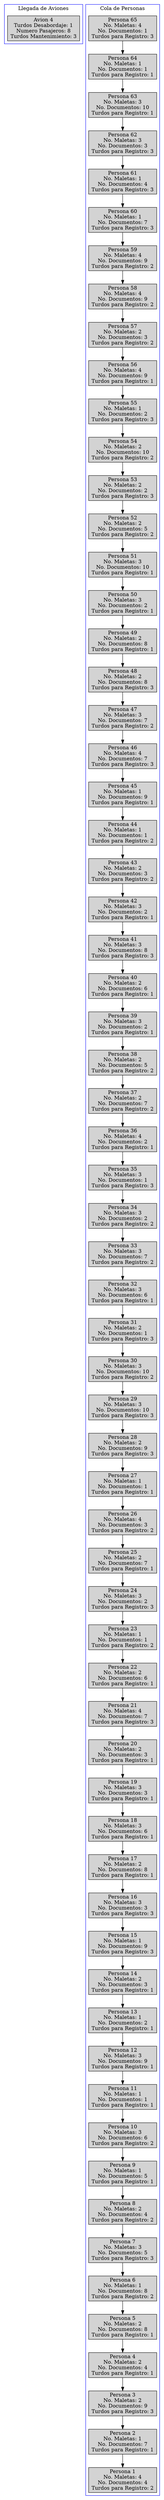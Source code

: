 digraph G {
subgraph cluster_ColaAvionesLlegan {
node [shape=box, style=filled];
label = "Llegada de Aviones";
color = blue;
"Avion 4
Turdos Desabordaje: 1
Numero Pasajeros: 8
Turdos Mantenimiento: 3"
}

subgraph cluster_ColaPersonas1{
node [shape=box, style=filled];
label = "Cola de Personas";
color = blue;
"Persona 65
No. Maletas: 4
No. Documentos: 1
Turdos para Registro: 3" -> "Persona 64
No. Maletas: 1
No. Documentos: 1
Turdos para Registro: 1""Persona 64
No. Maletas: 1
No. Documentos: 1
Turdos para Registro: 1" -> "Persona 63
No. Maletas: 3
No. Documentos: 10
Turdos para Registro: 1""Persona 63
No. Maletas: 3
No. Documentos: 10
Turdos para Registro: 1" -> "Persona 62
No. Maletas: 3
No. Documentos: 3
Turdos para Registro: 3""Persona 62
No. Maletas: 3
No. Documentos: 3
Turdos para Registro: 3" -> "Persona 61
No. Maletas: 1
No. Documentos: 4
Turdos para Registro: 3""Persona 61
No. Maletas: 1
No. Documentos: 4
Turdos para Registro: 3" -> "Persona 60
No. Maletas: 1
No. Documentos: 7
Turdos para Registro: 3""Persona 60
No. Maletas: 1
No. Documentos: 7
Turdos para Registro: 3" -> "Persona 59
No. Maletas: 4
No. Documentos: 9
Turdos para Registro: 2""Persona 59
No. Maletas: 4
No. Documentos: 9
Turdos para Registro: 2" -> "Persona 58
No. Maletas: 4
No. Documentos: 9
Turdos para Registro: 2""Persona 58
No. Maletas: 4
No. Documentos: 9
Turdos para Registro: 2" -> "Persona 57
No. Maletas: 2
No. Documentos: 3
Turdos para Registro: 2""Persona 57
No. Maletas: 2
No. Documentos: 3
Turdos para Registro: 2" -> "Persona 56
No. Maletas: 4
No. Documentos: 9
Turdos para Registro: 1""Persona 56
No. Maletas: 4
No. Documentos: 9
Turdos para Registro: 1" -> "Persona 55
No. Maletas: 1
No. Documentos: 2
Turdos para Registro: 3""Persona 55
No. Maletas: 1
No. Documentos: 2
Turdos para Registro: 3" -> "Persona 54
No. Maletas: 2
No. Documentos: 10
Turdos para Registro: 2""Persona 54
No. Maletas: 2
No. Documentos: 10
Turdos para Registro: 2" -> "Persona 53
No. Maletas: 2
No. Documentos: 2
Turdos para Registro: 3""Persona 53
No. Maletas: 2
No. Documentos: 2
Turdos para Registro: 3" -> "Persona 52
No. Maletas: 2
No. Documentos: 5
Turdos para Registro: 2""Persona 52
No. Maletas: 2
No. Documentos: 5
Turdos para Registro: 2" -> "Persona 51
No. Maletas: 3
No. Documentos: 10
Turdos para Registro: 1""Persona 51
No. Maletas: 3
No. Documentos: 10
Turdos para Registro: 1" -> "Persona 50
No. Maletas: 3
No. Documentos: 2
Turdos para Registro: 1""Persona 50
No. Maletas: 3
No. Documentos: 2
Turdos para Registro: 1" -> "Persona 49
No. Maletas: 2
No. Documentos: 8
Turdos para Registro: 1""Persona 49
No. Maletas: 2
No. Documentos: 8
Turdos para Registro: 1" -> "Persona 48
No. Maletas: 2
No. Documentos: 8
Turdos para Registro: 3""Persona 48
No. Maletas: 2
No. Documentos: 8
Turdos para Registro: 3" -> "Persona 47
No. Maletas: 3
No. Documentos: 7
Turdos para Registro: 2""Persona 47
No. Maletas: 3
No. Documentos: 7
Turdos para Registro: 2" -> "Persona 46
No. Maletas: 4
No. Documentos: 7
Turdos para Registro: 3""Persona 46
No. Maletas: 4
No. Documentos: 7
Turdos para Registro: 3" -> "Persona 45
No. Maletas: 1
No. Documentos: 9
Turdos para Registro: 1""Persona 45
No. Maletas: 1
No. Documentos: 9
Turdos para Registro: 1" -> "Persona 44
No. Maletas: 1
No. Documentos: 1
Turdos para Registro: 2""Persona 44
No. Maletas: 1
No. Documentos: 1
Turdos para Registro: 2" -> "Persona 43
No. Maletas: 2
No. Documentos: 3
Turdos para Registro: 2""Persona 43
No. Maletas: 2
No. Documentos: 3
Turdos para Registro: 2" -> "Persona 42
No. Maletas: 3
No. Documentos: 2
Turdos para Registro: 1""Persona 42
No. Maletas: 3
No. Documentos: 2
Turdos para Registro: 1" -> "Persona 41
No. Maletas: 3
No. Documentos: 8
Turdos para Registro: 3""Persona 41
No. Maletas: 3
No. Documentos: 8
Turdos para Registro: 3" -> "Persona 40
No. Maletas: 2
No. Documentos: 6
Turdos para Registro: 1""Persona 40
No. Maletas: 2
No. Documentos: 6
Turdos para Registro: 1" -> "Persona 39
No. Maletas: 3
No. Documentos: 2
Turdos para Registro: 1""Persona 39
No. Maletas: 3
No. Documentos: 2
Turdos para Registro: 1" -> "Persona 38
No. Maletas: 2
No. Documentos: 5
Turdos para Registro: 2""Persona 38
No. Maletas: 2
No. Documentos: 5
Turdos para Registro: 2" -> "Persona 37
No. Maletas: 2
No. Documentos: 7
Turdos para Registro: 2""Persona 37
No. Maletas: 2
No. Documentos: 7
Turdos para Registro: 2" -> "Persona 36
No. Maletas: 4
No. Documentos: 2
Turdos para Registro: 1""Persona 36
No. Maletas: 4
No. Documentos: 2
Turdos para Registro: 1" -> "Persona 35
No. Maletas: 3
No. Documentos: 1
Turdos para Registro: 3""Persona 35
No. Maletas: 3
No. Documentos: 1
Turdos para Registro: 3" -> "Persona 34
No. Maletas: 3
No. Documentos: 2
Turdos para Registro: 2""Persona 34
No. Maletas: 3
No. Documentos: 2
Turdos para Registro: 2" -> "Persona 33
No. Maletas: 3
No. Documentos: 7
Turdos para Registro: 2""Persona 33
No. Maletas: 3
No. Documentos: 7
Turdos para Registro: 2" -> "Persona 32
No. Maletas: 3
No. Documentos: 6
Turdos para Registro: 1""Persona 32
No. Maletas: 3
No. Documentos: 6
Turdos para Registro: 1" -> "Persona 31
No. Maletas: 2
No. Documentos: 1
Turdos para Registro: 3""Persona 31
No. Maletas: 2
No. Documentos: 1
Turdos para Registro: 3" -> "Persona 30
No. Maletas: 3
No. Documentos: 10
Turdos para Registro: 2""Persona 30
No. Maletas: 3
No. Documentos: 10
Turdos para Registro: 2" -> "Persona 29
No. Maletas: 3
No. Documentos: 10
Turdos para Registro: 3""Persona 29
No. Maletas: 3
No. Documentos: 10
Turdos para Registro: 3" -> "Persona 28
No. Maletas: 2
No. Documentos: 9
Turdos para Registro: 3""Persona 28
No. Maletas: 2
No. Documentos: 9
Turdos para Registro: 3" -> "Persona 27
No. Maletas: 1
No. Documentos: 1
Turdos para Registro: 1""Persona 27
No. Maletas: 1
No. Documentos: 1
Turdos para Registro: 1" -> "Persona 26
No. Maletas: 4
No. Documentos: 3
Turdos para Registro: 2""Persona 26
No. Maletas: 4
No. Documentos: 3
Turdos para Registro: 2" -> "Persona 25
No. Maletas: 2
No. Documentos: 7
Turdos para Registro: 1""Persona 25
No. Maletas: 2
No. Documentos: 7
Turdos para Registro: 1" -> "Persona 24
No. Maletas: 3
No. Documentos: 2
Turdos para Registro: 3""Persona 24
No. Maletas: 3
No. Documentos: 2
Turdos para Registro: 3" -> "Persona 23
No. Maletas: 1
No. Documentos: 1
Turdos para Registro: 2""Persona 23
No. Maletas: 1
No. Documentos: 1
Turdos para Registro: 2" -> "Persona 22
No. Maletas: 2
No. Documentos: 6
Turdos para Registro: 1""Persona 22
No. Maletas: 2
No. Documentos: 6
Turdos para Registro: 1" -> "Persona 21
No. Maletas: 4
No. Documentos: 7
Turdos para Registro: 3""Persona 21
No. Maletas: 4
No. Documentos: 7
Turdos para Registro: 3" -> "Persona 20
No. Maletas: 2
No. Documentos: 3
Turdos para Registro: 1""Persona 20
No. Maletas: 2
No. Documentos: 3
Turdos para Registro: 1" -> "Persona 19
No. Maletas: 3
No. Documentos: 3
Turdos para Registro: 1""Persona 19
No. Maletas: 3
No. Documentos: 3
Turdos para Registro: 1" -> "Persona 18
No. Maletas: 3
No. Documentos: 6
Turdos para Registro: 1""Persona 18
No. Maletas: 3
No. Documentos: 6
Turdos para Registro: 1" -> "Persona 17
No. Maletas: 2
No. Documentos: 8
Turdos para Registro: 1""Persona 17
No. Maletas: 2
No. Documentos: 8
Turdos para Registro: 1" -> "Persona 16
No. Maletas: 3
No. Documentos: 3
Turdos para Registro: 3""Persona 16
No. Maletas: 3
No. Documentos: 3
Turdos para Registro: 3" -> "Persona 15
No. Maletas: 1
No. Documentos: 9
Turdos para Registro: 3""Persona 15
No. Maletas: 1
No. Documentos: 9
Turdos para Registro: 3" -> "Persona 14
No. Maletas: 2
No. Documentos: 3
Turdos para Registro: 1""Persona 14
No. Maletas: 2
No. Documentos: 3
Turdos para Registro: 1" -> "Persona 13
No. Maletas: 1
No. Documentos: 2
Turdos para Registro: 1""Persona 13
No. Maletas: 1
No. Documentos: 2
Turdos para Registro: 1" -> "Persona 12
No. Maletas: 3
No. Documentos: 9
Turdos para Registro: 1""Persona 12
No. Maletas: 3
No. Documentos: 9
Turdos para Registro: 1" -> "Persona 11
No. Maletas: 1
No. Documentos: 1
Turdos para Registro: 1""Persona 11
No. Maletas: 1
No. Documentos: 1
Turdos para Registro: 1" -> "Persona 10
No. Maletas: 3
No. Documentos: 6
Turdos para Registro: 2""Persona 10
No. Maletas: 3
No. Documentos: 6
Turdos para Registro: 2" -> "Persona 9
No. Maletas: 1
No. Documentos: 5
Turdos para Registro: 1""Persona 9
No. Maletas: 1
No. Documentos: 5
Turdos para Registro: 1" -> "Persona 8
No. Maletas: 2
No. Documentos: 4
Turdos para Registro: 2""Persona 8
No. Maletas: 2
No. Documentos: 4
Turdos para Registro: 2" -> "Persona 7
No. Maletas: 3
No. Documentos: 5
Turdos para Registro: 3""Persona 7
No. Maletas: 3
No. Documentos: 5
Turdos para Registro: 3" -> "Persona 6
No. Maletas: 1
No. Documentos: 8
Turdos para Registro: 2""Persona 6
No. Maletas: 1
No. Documentos: 8
Turdos para Registro: 2" -> "Persona 5
No. Maletas: 2
No. Documentos: 8
Turdos para Registro: 1""Persona 5
No. Maletas: 2
No. Documentos: 8
Turdos para Registro: 1" -> "Persona 4
No. Maletas: 2
No. Documentos: 4
Turdos para Registro: 1""Persona 4
No. Maletas: 2
No. Documentos: 4
Turdos para Registro: 1" -> "Persona 3
No. Maletas: 2
No. Documentos: 9
Turdos para Registro: 3""Persona 3
No. Maletas: 2
No. Documentos: 9
Turdos para Registro: 3" -> "Persona 2
No. Maletas: 1
No. Documentos: 7
Turdos para Registro: 1""Persona 2
No. Maletas: 1
No. Documentos: 7
Turdos para Registro: 1" -> "Persona 1
No. Maletas: 4
No. Documentos: 4
Turdos para Registro: 2""Persona 1
No. Maletas: 4
No. Documentos: 4
Turdos para Registro: 2"
}

}
